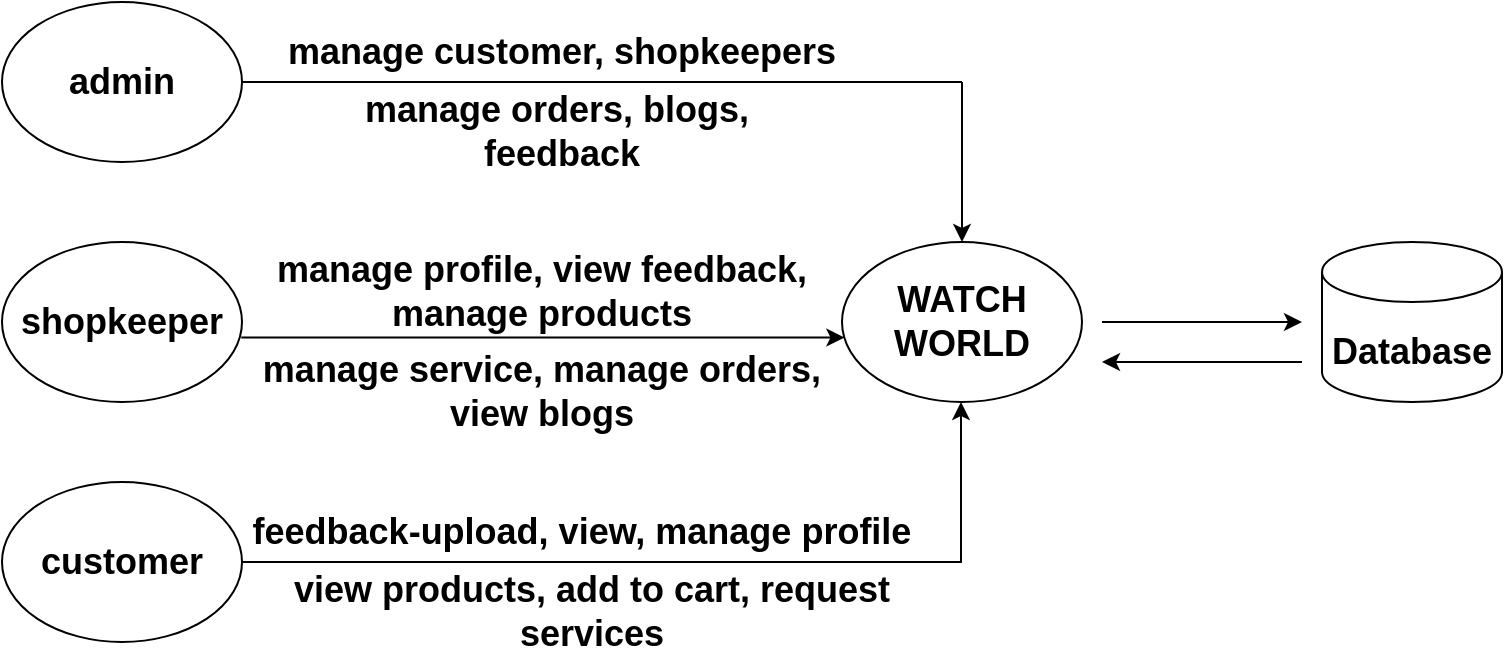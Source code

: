<mxfile version="20.2.4" type="device" pages="2"><diagram id="FHCtqVG9U71dLBSZCbJr" name="Page-1"><mxGraphModel dx="1038" dy="579" grid="1" gridSize="10" guides="1" tooltips="1" connect="1" arrows="1" fold="1" page="1" pageScale="1" pageWidth="1100" pageHeight="850" math="0" shadow="0"><root><mxCell id="0"/><mxCell id="1" parent="0"/><mxCell id="oFCKTrielApI394C_yIB-2" value="" style="ellipse;whiteSpace=wrap;html=1;" parent="1" vertex="1"><mxGeometry x="80" y="80" width="120" height="80" as="geometry"/></mxCell><mxCell id="oFCKTrielApI394C_yIB-3" value="" style="ellipse;whiteSpace=wrap;html=1;" parent="1" vertex="1"><mxGeometry x="80" y="200" width="120" height="80" as="geometry"/></mxCell><mxCell id="oFCKTrielApI394C_yIB-4" value="" style="ellipse;whiteSpace=wrap;html=1;" parent="1" vertex="1"><mxGeometry x="80" y="320" width="120" height="80" as="geometry"/></mxCell><mxCell id="oFCKTrielApI394C_yIB-5" value="" style="ellipse;whiteSpace=wrap;html=1;" parent="1" vertex="1"><mxGeometry x="500" y="200" width="120" height="80" as="geometry"/></mxCell><mxCell id="oFCKTrielApI394C_yIB-8" value="" style="endArrow=classic;html=1;rounded=0;entryX=0.01;entryY=0.597;entryDx=0;entryDy=0;entryPerimeter=0;exitX=0.997;exitY=0.597;exitDx=0;exitDy=0;exitPerimeter=0;" parent="1" source="oFCKTrielApI394C_yIB-3" target="oFCKTrielApI394C_yIB-5" edge="1"><mxGeometry width="50" height="50" relative="1" as="geometry"><mxPoint x="190" y="240" as="sourcePoint"/><mxPoint x="450" y="270" as="targetPoint"/></mxGeometry></mxCell><mxCell id="oFCKTrielApI394C_yIB-10" value="" style="endArrow=none;html=1;rounded=0;exitX=1;exitY=0.5;exitDx=0;exitDy=0;" parent="1" source="oFCKTrielApI394C_yIB-2" edge="1"><mxGeometry width="50" height="50" relative="1" as="geometry"><mxPoint x="400" y="320" as="sourcePoint"/><mxPoint x="560" y="120" as="targetPoint"/></mxGeometry></mxCell><mxCell id="oFCKTrielApI394C_yIB-11" value="" style="endArrow=none;html=1;rounded=0;exitX=1;exitY=0.5;exitDx=0;exitDy=0;" parent="1" source="oFCKTrielApI394C_yIB-4" edge="1"><mxGeometry width="50" height="50" relative="1" as="geometry"><mxPoint x="400" y="320" as="sourcePoint"/><mxPoint x="560" y="360" as="targetPoint"/></mxGeometry></mxCell><mxCell id="oFCKTrielApI394C_yIB-12" value="" style="endArrow=classic;html=1;rounded=0;" parent="1" edge="1"><mxGeometry width="50" height="50" relative="1" as="geometry"><mxPoint x="559.5" y="360" as="sourcePoint"/><mxPoint x="559.5" y="280" as="targetPoint"/></mxGeometry></mxCell><mxCell id="oFCKTrielApI394C_yIB-13" value="" style="endArrow=classic;html=1;rounded=0;entryX=0.5;entryY=0;entryDx=0;entryDy=0;" parent="1" target="oFCKTrielApI394C_yIB-5" edge="1"><mxGeometry width="50" height="50" relative="1" as="geometry"><mxPoint x="560" y="120" as="sourcePoint"/><mxPoint x="450" y="270" as="targetPoint"/></mxGeometry></mxCell><mxCell id="oFCKTrielApI394C_yIB-17" value="&lt;font style=&quot;font-size: 18px;&quot;&gt;&lt;b&gt;admin&lt;/b&gt;&lt;/font&gt;" style="text;html=1;strokeColor=none;fillColor=none;align=center;verticalAlign=middle;whiteSpace=wrap;rounded=0;" parent="1" vertex="1"><mxGeometry x="110" y="105" width="60" height="30" as="geometry"/></mxCell><mxCell id="oFCKTrielApI394C_yIB-19" value="&lt;b&gt;shopkeeper&lt;/b&gt;" style="text;html=1;strokeColor=none;fillColor=none;align=center;verticalAlign=middle;whiteSpace=wrap;rounded=0;fontSize=18;" parent="1" vertex="1"><mxGeometry x="105" y="225" width="70" height="30" as="geometry"/></mxCell><mxCell id="oFCKTrielApI394C_yIB-20" value="&lt;b&gt;customer&lt;/b&gt;" style="text;html=1;strokeColor=none;fillColor=none;align=center;verticalAlign=middle;whiteSpace=wrap;rounded=0;fontSize=18;" parent="1" vertex="1"><mxGeometry x="110" y="345" width="60" height="30" as="geometry"/></mxCell><mxCell id="oFCKTrielApI394C_yIB-21" value="&lt;b&gt;WATCH WORLD&lt;/b&gt;" style="text;html=1;strokeColor=none;fillColor=none;align=center;verticalAlign=middle;whiteSpace=wrap;rounded=0;fontSize=18;" parent="1" vertex="1"><mxGeometry x="530" y="225" width="60" height="30" as="geometry"/></mxCell><mxCell id="oFCKTrielApI394C_yIB-23" value="&lt;b&gt;manage profile, view feedback, manage products&lt;/b&gt;" style="text;html=1;strokeColor=none;fillColor=none;align=center;verticalAlign=middle;whiteSpace=wrap;rounded=0;fontSize=18;" parent="1" vertex="1"><mxGeometry x="200" y="210" width="300" height="30" as="geometry"/></mxCell><mxCell id="oFCKTrielApI394C_yIB-25" value="&lt;b&gt;manage service, manage orders, view blogs&lt;/b&gt;" style="text;html=1;strokeColor=none;fillColor=none;align=center;verticalAlign=middle;whiteSpace=wrap;rounded=0;fontSize=18;" parent="1" vertex="1"><mxGeometry x="200" y="260" width="300" height="30" as="geometry"/></mxCell><mxCell id="oFCKTrielApI394C_yIB-26" value="&lt;b&gt;manage customer, shopkeepers&lt;/b&gt;" style="text;html=1;strokeColor=none;fillColor=none;align=center;verticalAlign=middle;whiteSpace=wrap;rounded=0;fontSize=18;" parent="1" vertex="1"><mxGeometry x="210" y="90" width="300" height="30" as="geometry"/></mxCell><mxCell id="oFCKTrielApI394C_yIB-27" value="&lt;b&gt;manage orders, blogs,&amp;nbsp; feedback&lt;/b&gt;" style="text;html=1;strokeColor=none;fillColor=none;align=center;verticalAlign=middle;whiteSpace=wrap;rounded=0;fontSize=18;" parent="1" vertex="1"><mxGeometry x="220" y="130" width="280" height="30" as="geometry"/></mxCell><mxCell id="oFCKTrielApI394C_yIB-28" value="&lt;b&gt;feedback-upload, view, manage profile&lt;/b&gt;" style="text;html=1;strokeColor=none;fillColor=none;align=center;verticalAlign=middle;whiteSpace=wrap;rounded=0;fontSize=18;" parent="1" vertex="1"><mxGeometry x="200" y="330" width="340" height="30" as="geometry"/></mxCell><mxCell id="oFCKTrielApI394C_yIB-29" value="&lt;b&gt;view products, add to cart, request services&lt;/b&gt;" style="text;html=1;strokeColor=none;fillColor=none;align=center;verticalAlign=middle;whiteSpace=wrap;rounded=0;fontSize=18;" parent="1" vertex="1"><mxGeometry x="200" y="370" width="350" height="30" as="geometry"/></mxCell><mxCell id="oFCKTrielApI394C_yIB-30" value="" style="shape=cylinder3;whiteSpace=wrap;html=1;boundedLbl=1;backgroundOutline=1;size=15;fontSize=18;" parent="1" vertex="1"><mxGeometry x="740" y="200" width="90" height="80" as="geometry"/></mxCell><mxCell id="oFCKTrielApI394C_yIB-31" value="&lt;b&gt;Database&lt;/b&gt;" style="text;html=1;strokeColor=none;fillColor=none;align=center;verticalAlign=middle;whiteSpace=wrap;rounded=0;fontSize=18;" parent="1" vertex="1"><mxGeometry x="755" y="240" width="60" height="30" as="geometry"/></mxCell><mxCell id="oFCKTrielApI394C_yIB-32" value="" style="endArrow=classic;html=1;rounded=0;fontSize=18;" parent="1" edge="1"><mxGeometry width="50" height="50" relative="1" as="geometry"><mxPoint x="630" y="240" as="sourcePoint"/><mxPoint x="730" y="240" as="targetPoint"/></mxGeometry></mxCell><mxCell id="oFCKTrielApI394C_yIB-33" value="" style="endArrow=classic;html=1;rounded=0;fontSize=18;" parent="1" edge="1"><mxGeometry width="50" height="50" relative="1" as="geometry"><mxPoint x="730" y="260" as="sourcePoint"/><mxPoint x="630" y="260" as="targetPoint"/></mxGeometry></mxCell></root></mxGraphModel></diagram><diagram id="sr-eFnYYstjJjeVfXGgi" name="Page-2"><mxGraphModel dx="1038" dy="579" grid="0" gridSize="20" guides="1" tooltips="1" connect="1" arrows="1" fold="1" page="0" pageScale="1" pageWidth="850" pageHeight="1100" background="none" math="0" shadow="0"><root><mxCell id="0"/><mxCell id="1" parent="0"/></root></mxGraphModel></diagram></mxfile>